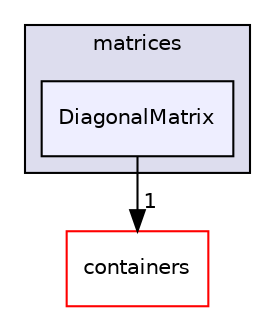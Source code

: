 digraph "src/OpenFOAM/matrices/DiagonalMatrix" {
  bgcolor=transparent;
  compound=true
  node [ fontsize="10", fontname="Helvetica"];
  edge [ labelfontsize="10", labelfontname="Helvetica"];
  subgraph clusterdir_b07477ab37bc0cd7eb28fb569c691c21 {
    graph [ bgcolor="#ddddee", pencolor="black", label="matrices" fontname="Helvetica", fontsize="10", URL="dir_b07477ab37bc0cd7eb28fb569c691c21.html"]
  dir_9bdf991149efcaf20d994a0e27108262 [shape=box, label="DiagonalMatrix", style="filled", fillcolor="#eeeeff", pencolor="black", URL="dir_9bdf991149efcaf20d994a0e27108262.html"];
  }
  dir_19d0872053bde092be81d7fe3f56cbf7 [shape=box label="containers" color="red" URL="dir_19d0872053bde092be81d7fe3f56cbf7.html"];
  dir_9bdf991149efcaf20d994a0e27108262->dir_19d0872053bde092be81d7fe3f56cbf7 [headlabel="1", labeldistance=1.5 headhref="dir_002138_001903.html"];
}
